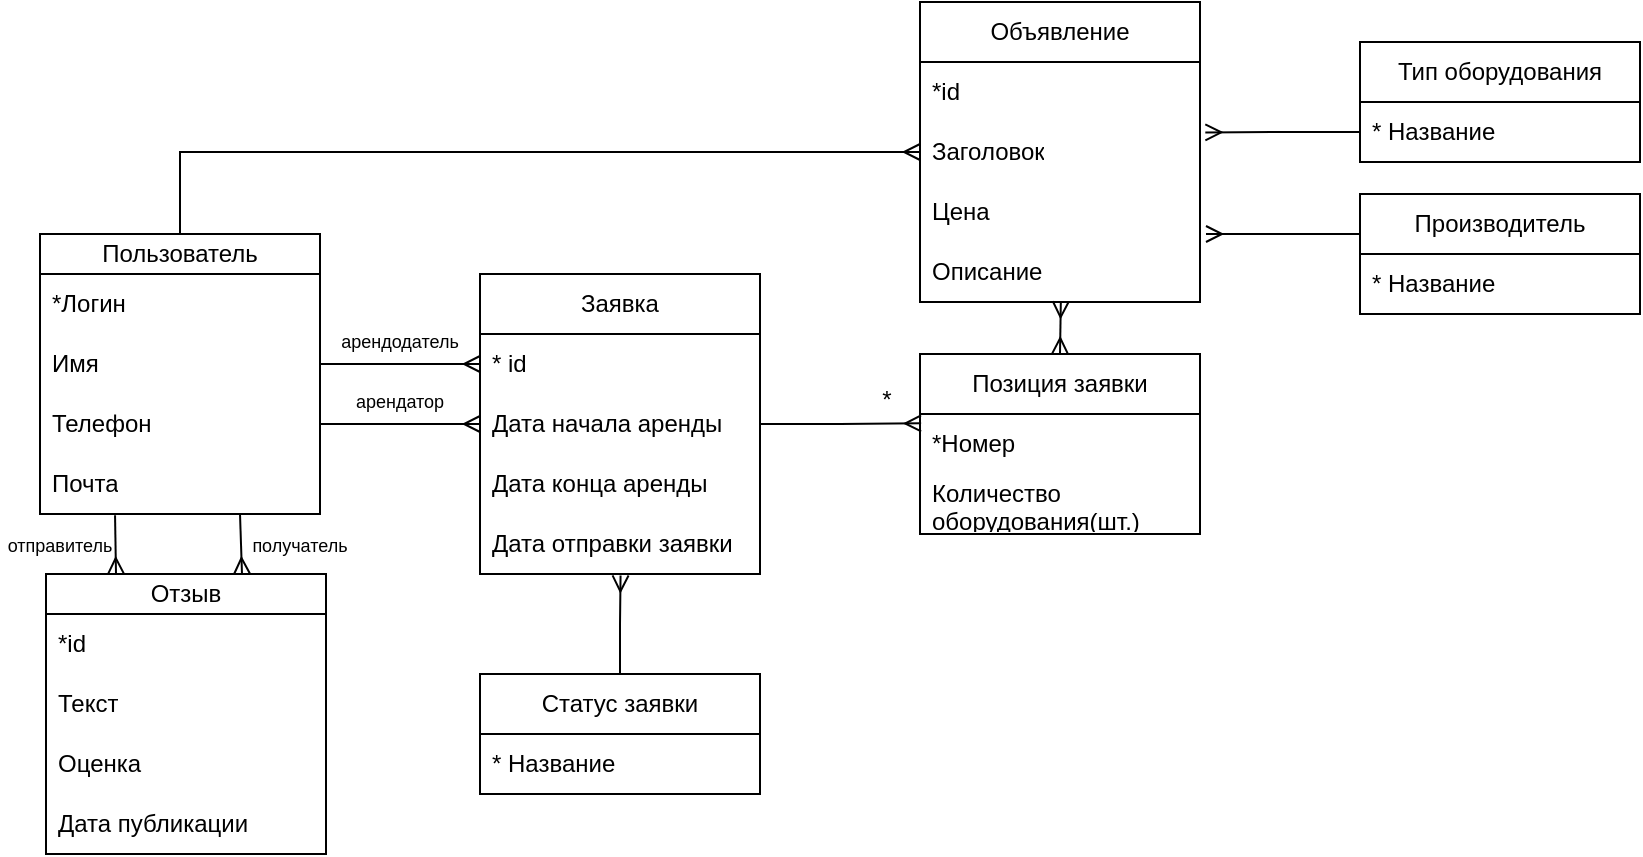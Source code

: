 <mxfile version="24.8.4">
  <diagram name="Страница — 1" id="BF3L00qAtoyBX9MDakKE">
    <mxGraphModel dx="1002" dy="575" grid="1" gridSize="10" guides="1" tooltips="1" connect="1" arrows="1" fold="1" page="1" pageScale="1" pageWidth="827" pageHeight="1169" math="0" shadow="0">
      <root>
        <mxCell id="0" />
        <mxCell id="1" parent="0" />
        <mxCell id="Ga4UCCHP1vlxx3uCImCq-1" value="Пользователь" style="swimlane;fontStyle=0;childLayout=stackLayout;horizontal=1;startSize=20;horizontalStack=0;resizeParent=1;resizeParentMax=0;resizeLast=0;collapsible=1;marginBottom=0;whiteSpace=wrap;html=1;" parent="1" vertex="1">
          <mxGeometry x="110" y="160" width="140" height="140" as="geometry" />
        </mxCell>
        <mxCell id="Ga4UCCHP1vlxx3uCImCq-40" value="*Логин" style="text;strokeColor=none;fillColor=none;align=left;verticalAlign=middle;spacingLeft=4;spacingRight=4;overflow=hidden;points=[[0,0.5],[1,0.5]];portConstraint=eastwest;rotatable=0;whiteSpace=wrap;html=1;" parent="Ga4UCCHP1vlxx3uCImCq-1" vertex="1">
          <mxGeometry y="20" width="140" height="30" as="geometry" />
        </mxCell>
        <mxCell id="V5T4QRjda4hwOUKsm7u6-3" value="Имя" style="text;strokeColor=none;fillColor=none;align=left;verticalAlign=middle;spacingLeft=4;spacingRight=4;overflow=hidden;points=[[0,0.5],[1,0.5]];portConstraint=eastwest;rotatable=0;whiteSpace=wrap;html=1;" vertex="1" parent="Ga4UCCHP1vlxx3uCImCq-1">
          <mxGeometry y="50" width="140" height="30" as="geometry" />
        </mxCell>
        <mxCell id="Ga4UCCHP1vlxx3uCImCq-3" value="Телефон" style="text;strokeColor=none;fillColor=none;align=left;verticalAlign=middle;spacingLeft=4;spacingRight=4;overflow=hidden;points=[[0,0.5],[1,0.5]];portConstraint=eastwest;rotatable=0;whiteSpace=wrap;html=1;" parent="Ga4UCCHP1vlxx3uCImCq-1" vertex="1">
          <mxGeometry y="80" width="140" height="30" as="geometry" />
        </mxCell>
        <mxCell id="Ga4UCCHP1vlxx3uCImCq-4" value="Почта" style="text;strokeColor=none;fillColor=none;align=left;verticalAlign=middle;spacingLeft=4;spacingRight=4;overflow=hidden;points=[[0,0.5],[1,0.5]];portConstraint=eastwest;rotatable=0;whiteSpace=wrap;html=1;" parent="Ga4UCCHP1vlxx3uCImCq-1" vertex="1">
          <mxGeometry y="110" width="140" height="30" as="geometry" />
        </mxCell>
        <mxCell id="Ga4UCCHP1vlxx3uCImCq-5" value="Заявка" style="swimlane;fontStyle=0;childLayout=stackLayout;horizontal=1;startSize=30;horizontalStack=0;resizeParent=1;resizeParentMax=0;resizeLast=0;collapsible=1;marginBottom=0;whiteSpace=wrap;html=1;" parent="1" vertex="1">
          <mxGeometry x="330" y="180" width="140" height="150" as="geometry" />
        </mxCell>
        <mxCell id="Ga4UCCHP1vlxx3uCImCq-6" value="* id" style="text;strokeColor=none;fillColor=none;align=left;verticalAlign=middle;spacingLeft=4;spacingRight=4;overflow=hidden;points=[[0,0.5],[1,0.5]];portConstraint=eastwest;rotatable=0;whiteSpace=wrap;html=1;" parent="Ga4UCCHP1vlxx3uCImCq-5" vertex="1">
          <mxGeometry y="30" width="140" height="30" as="geometry" />
        </mxCell>
        <mxCell id="Ga4UCCHP1vlxx3uCImCq-7" value="Дата начала аренды" style="text;strokeColor=none;fillColor=none;align=left;verticalAlign=middle;spacingLeft=4;spacingRight=4;overflow=hidden;points=[[0,0.5],[1,0.5]];portConstraint=eastwest;rotatable=0;whiteSpace=wrap;html=1;" parent="Ga4UCCHP1vlxx3uCImCq-5" vertex="1">
          <mxGeometry y="60" width="140" height="30" as="geometry" />
        </mxCell>
        <mxCell id="Ga4UCCHP1vlxx3uCImCq-8" value="Дата конца аренды" style="text;strokeColor=none;fillColor=none;align=left;verticalAlign=middle;spacingLeft=4;spacingRight=4;overflow=hidden;points=[[0,0.5],[1,0.5]];portConstraint=eastwest;rotatable=0;whiteSpace=wrap;html=1;" parent="Ga4UCCHP1vlxx3uCImCq-5" vertex="1">
          <mxGeometry y="90" width="140" height="30" as="geometry" />
        </mxCell>
        <mxCell id="V5T4QRjda4hwOUKsm7u6-12" value="Дата отправки заявки" style="text;strokeColor=none;fillColor=none;align=left;verticalAlign=middle;spacingLeft=4;spacingRight=4;overflow=hidden;points=[[0,0.5],[1,0.5]];portConstraint=eastwest;rotatable=0;whiteSpace=wrap;html=1;" vertex="1" parent="Ga4UCCHP1vlxx3uCImCq-5">
          <mxGeometry y="120" width="140" height="30" as="geometry" />
        </mxCell>
        <mxCell id="Ga4UCCHP1vlxx3uCImCq-9" value="Объявление" style="swimlane;fontStyle=0;childLayout=stackLayout;horizontal=1;startSize=30;horizontalStack=0;resizeParent=1;resizeParentMax=0;resizeLast=0;collapsible=1;marginBottom=0;whiteSpace=wrap;html=1;" parent="1" vertex="1">
          <mxGeometry x="550" y="44" width="140" height="150" as="geometry" />
        </mxCell>
        <mxCell id="Ga4UCCHP1vlxx3uCImCq-10" value="*id" style="text;strokeColor=none;fillColor=none;align=left;verticalAlign=middle;spacingLeft=4;spacingRight=4;overflow=hidden;points=[[0,0.5],[1,0.5]];portConstraint=eastwest;rotatable=0;whiteSpace=wrap;html=1;" parent="Ga4UCCHP1vlxx3uCImCq-9" vertex="1">
          <mxGeometry y="30" width="140" height="30" as="geometry" />
        </mxCell>
        <mxCell id="Ga4UCCHP1vlxx3uCImCq-11" value="Заголовок" style="text;strokeColor=none;fillColor=none;align=left;verticalAlign=middle;spacingLeft=4;spacingRight=4;overflow=hidden;points=[[0,0.5],[1,0.5]];portConstraint=eastwest;rotatable=0;whiteSpace=wrap;html=1;" parent="Ga4UCCHP1vlxx3uCImCq-9" vertex="1">
          <mxGeometry y="60" width="140" height="30" as="geometry" />
        </mxCell>
        <mxCell id="Ga4UCCHP1vlxx3uCImCq-12" value="Цена" style="text;strokeColor=none;fillColor=none;align=left;verticalAlign=middle;spacingLeft=4;spacingRight=4;overflow=hidden;points=[[0,0.5],[1,0.5]];portConstraint=eastwest;rotatable=0;whiteSpace=wrap;html=1;" parent="Ga4UCCHP1vlxx3uCImCq-9" vertex="1">
          <mxGeometry y="90" width="140" height="30" as="geometry" />
        </mxCell>
        <mxCell id="Ga4UCCHP1vlxx3uCImCq-38" value="Описание" style="text;strokeColor=none;fillColor=none;align=left;verticalAlign=middle;spacingLeft=4;spacingRight=4;overflow=hidden;points=[[0,0.5],[1,0.5]];portConstraint=eastwest;rotatable=0;whiteSpace=wrap;html=1;" parent="Ga4UCCHP1vlxx3uCImCq-9" vertex="1">
          <mxGeometry y="120" width="140" height="30" as="geometry" />
        </mxCell>
        <mxCell id="Ga4UCCHP1vlxx3uCImCq-13" value="Производитель" style="swimlane;fontStyle=0;childLayout=stackLayout;horizontal=1;startSize=30;horizontalStack=0;resizeParent=1;resizeParentMax=0;resizeLast=0;collapsible=1;marginBottom=0;whiteSpace=wrap;html=1;" parent="1" vertex="1">
          <mxGeometry x="770" y="140" width="140" height="60" as="geometry" />
        </mxCell>
        <mxCell id="Ga4UCCHP1vlxx3uCImCq-14" value="* Название" style="text;strokeColor=none;fillColor=none;align=left;verticalAlign=middle;spacingLeft=4;spacingRight=4;overflow=hidden;points=[[0,0.5],[1,0.5]];portConstraint=eastwest;rotatable=0;whiteSpace=wrap;html=1;" parent="Ga4UCCHP1vlxx3uCImCq-13" vertex="1">
          <mxGeometry y="30" width="140" height="30" as="geometry" />
        </mxCell>
        <mxCell id="Ga4UCCHP1vlxx3uCImCq-17" value="Тип оборудования" style="swimlane;fontStyle=0;childLayout=stackLayout;horizontal=1;startSize=30;horizontalStack=0;resizeParent=1;resizeParentMax=0;resizeLast=0;collapsible=1;marginBottom=0;whiteSpace=wrap;html=1;" parent="1" vertex="1">
          <mxGeometry x="770" y="64" width="140" height="60" as="geometry" />
        </mxCell>
        <mxCell id="Ga4UCCHP1vlxx3uCImCq-18" value="* Название" style="text;strokeColor=none;fillColor=none;align=left;verticalAlign=middle;spacingLeft=4;spacingRight=4;overflow=hidden;points=[[0,0.5],[1,0.5]];portConstraint=eastwest;rotatable=0;whiteSpace=wrap;html=1;" parent="Ga4UCCHP1vlxx3uCImCq-17" vertex="1">
          <mxGeometry y="30" width="140" height="30" as="geometry" />
        </mxCell>
        <mxCell id="Ga4UCCHP1vlxx3uCImCq-21" value="Позиция заявки" style="swimlane;fontStyle=0;childLayout=stackLayout;horizontal=1;startSize=30;horizontalStack=0;resizeParent=1;resizeParentMax=0;resizeLast=0;collapsible=1;marginBottom=0;whiteSpace=wrap;html=1;" parent="1" vertex="1">
          <mxGeometry x="550" y="220" width="140" height="90" as="geometry" />
        </mxCell>
        <mxCell id="Ga4UCCHP1vlxx3uCImCq-22" value="*Номер" style="text;strokeColor=none;fillColor=none;align=left;verticalAlign=middle;spacingLeft=4;spacingRight=4;overflow=hidden;points=[[0,0.5],[1,0.5]];portConstraint=eastwest;rotatable=0;whiteSpace=wrap;html=1;" parent="Ga4UCCHP1vlxx3uCImCq-21" vertex="1">
          <mxGeometry y="30" width="140" height="30" as="geometry" />
        </mxCell>
        <mxCell id="V5T4QRjda4hwOUKsm7u6-1" value="Количество оборудования(шт.)" style="text;strokeColor=none;fillColor=none;align=left;verticalAlign=middle;spacingLeft=4;spacingRight=4;overflow=hidden;points=[[0,0.5],[1,0.5]];portConstraint=eastwest;rotatable=0;whiteSpace=wrap;html=1;" vertex="1" parent="Ga4UCCHP1vlxx3uCImCq-21">
          <mxGeometry y="60" width="140" height="30" as="geometry" />
        </mxCell>
        <mxCell id="Ga4UCCHP1vlxx3uCImCq-27" value="Статус заявки" style="swimlane;fontStyle=0;childLayout=stackLayout;horizontal=1;startSize=30;horizontalStack=0;resizeParent=1;resizeParentMax=0;resizeLast=0;collapsible=1;marginBottom=0;whiteSpace=wrap;html=1;" parent="1" vertex="1">
          <mxGeometry x="330" y="380" width="140" height="60" as="geometry" />
        </mxCell>
        <mxCell id="Ga4UCCHP1vlxx3uCImCq-28" value="* Название" style="text;strokeColor=none;fillColor=none;align=left;verticalAlign=middle;spacingLeft=4;spacingRight=4;overflow=hidden;points=[[0,0.5],[1,0.5]];portConstraint=eastwest;rotatable=0;whiteSpace=wrap;html=1;" parent="Ga4UCCHP1vlxx3uCImCq-27" vertex="1">
          <mxGeometry y="30" width="140" height="30" as="geometry" />
        </mxCell>
        <mxCell id="Ga4UCCHP1vlxx3uCImCq-29" style="edgeStyle=orthogonalEdgeStyle;rounded=0;orthogonalLoop=1;jettySize=auto;html=1;exitX=0.5;exitY=0;exitDx=0;exitDy=0;entryX=0.502;entryY=1.024;entryDx=0;entryDy=0;entryPerimeter=0;endArrow=ERmany;endFill=0;" parent="1" source="Ga4UCCHP1vlxx3uCImCq-27" target="V5T4QRjda4hwOUKsm7u6-12" edge="1">
          <mxGeometry relative="1" as="geometry">
            <mxPoint x="398.46" y="300" as="targetPoint" />
          </mxGeometry>
        </mxCell>
        <mxCell id="Ga4UCCHP1vlxx3uCImCq-30" style="edgeStyle=orthogonalEdgeStyle;rounded=0;orthogonalLoop=1;jettySize=auto;html=1;exitX=1;exitY=0.5;exitDx=0;exitDy=0;entryX=0.004;entryY=0.156;entryDx=0;entryDy=0;entryPerimeter=0;endArrow=ERmany;endFill=0;" parent="1" source="Ga4UCCHP1vlxx3uCImCq-7" target="Ga4UCCHP1vlxx3uCImCq-22" edge="1">
          <mxGeometry relative="1" as="geometry" />
        </mxCell>
        <mxCell id="Ga4UCCHP1vlxx3uCImCq-31" value="*" style="text;html=1;align=center;verticalAlign=middle;resizable=0;points=[];autosize=1;strokeColor=none;fillColor=none;" parent="1" vertex="1">
          <mxGeometry x="518" y="228" width="30" height="30" as="geometry" />
        </mxCell>
        <mxCell id="Ga4UCCHP1vlxx3uCImCq-32" style="edgeStyle=orthogonalEdgeStyle;rounded=0;orthogonalLoop=1;jettySize=auto;html=1;exitX=0;exitY=0.5;exitDx=0;exitDy=0;entryX=1.019;entryY=0.173;entryDx=0;entryDy=0;entryPerimeter=0;endArrow=ERmany;endFill=0;" parent="1" source="Ga4UCCHP1vlxx3uCImCq-18" target="Ga4UCCHP1vlxx3uCImCq-11" edge="1">
          <mxGeometry relative="1" as="geometry" />
        </mxCell>
        <mxCell id="Ga4UCCHP1vlxx3uCImCq-35" value="" style="endArrow=ERmany;html=1;rounded=0;endFill=0;entryX=0.5;entryY=0;entryDx=0;entryDy=0;exitX=0.503;exitY=0.989;exitDx=0;exitDy=0;exitPerimeter=0;startArrow=ERmany;startFill=0;" parent="1" source="Ga4UCCHP1vlxx3uCImCq-38" edge="1" target="Ga4UCCHP1vlxx3uCImCq-21">
          <mxGeometry width="50" height="50" relative="1" as="geometry">
            <mxPoint x="620" y="200" as="sourcePoint" />
            <mxPoint x="570" y="210" as="targetPoint" />
          </mxGeometry>
        </mxCell>
        <mxCell id="V5T4QRjda4hwOUKsm7u6-2" value="" style="endArrow=ERmany;html=1;rounded=0;entryX=0;entryY=0.5;entryDx=0;entryDy=0;exitX=0.5;exitY=0;exitDx=0;exitDy=0;endFill=0;" edge="1" parent="1" source="Ga4UCCHP1vlxx3uCImCq-1" target="Ga4UCCHP1vlxx3uCImCq-11">
          <mxGeometry width="50" height="50" relative="1" as="geometry">
            <mxPoint x="270" y="90" as="sourcePoint" />
            <mxPoint x="320" y="40" as="targetPoint" />
            <Array as="points">
              <mxPoint x="180" y="119" />
            </Array>
          </mxGeometry>
        </mxCell>
        <mxCell id="V5T4QRjda4hwOUKsm7u6-4" value="Отзыв" style="swimlane;fontStyle=0;childLayout=stackLayout;horizontal=1;startSize=20;horizontalStack=0;resizeParent=1;resizeParentMax=0;resizeLast=0;collapsible=1;marginBottom=0;whiteSpace=wrap;html=1;" vertex="1" parent="1">
          <mxGeometry x="113" y="330" width="140" height="140" as="geometry" />
        </mxCell>
        <mxCell id="V5T4QRjda4hwOUKsm7u6-5" value="*id" style="text;strokeColor=none;fillColor=none;align=left;verticalAlign=middle;spacingLeft=4;spacingRight=4;overflow=hidden;points=[[0,0.5],[1,0.5]];portConstraint=eastwest;rotatable=0;whiteSpace=wrap;html=1;" vertex="1" parent="V5T4QRjda4hwOUKsm7u6-4">
          <mxGeometry y="20" width="140" height="30" as="geometry" />
        </mxCell>
        <mxCell id="V5T4QRjda4hwOUKsm7u6-6" value="Текст" style="text;strokeColor=none;fillColor=none;align=left;verticalAlign=middle;spacingLeft=4;spacingRight=4;overflow=hidden;points=[[0,0.5],[1,0.5]];portConstraint=eastwest;rotatable=0;whiteSpace=wrap;html=1;" vertex="1" parent="V5T4QRjda4hwOUKsm7u6-4">
          <mxGeometry y="50" width="140" height="30" as="geometry" />
        </mxCell>
        <mxCell id="V5T4QRjda4hwOUKsm7u6-7" value="Оценка" style="text;strokeColor=none;fillColor=none;align=left;verticalAlign=middle;spacingLeft=4;spacingRight=4;overflow=hidden;points=[[0,0.5],[1,0.5]];portConstraint=eastwest;rotatable=0;whiteSpace=wrap;html=1;" vertex="1" parent="V5T4QRjda4hwOUKsm7u6-4">
          <mxGeometry y="80" width="140" height="30" as="geometry" />
        </mxCell>
        <mxCell id="V5T4QRjda4hwOUKsm7u6-8" value="Дата публикации" style="text;strokeColor=none;fillColor=none;align=left;verticalAlign=middle;spacingLeft=4;spacingRight=4;overflow=hidden;points=[[0,0.5],[1,0.5]];portConstraint=eastwest;rotatable=0;whiteSpace=wrap;html=1;" vertex="1" parent="V5T4QRjda4hwOUKsm7u6-4">
          <mxGeometry y="110" width="140" height="30" as="geometry" />
        </mxCell>
        <mxCell id="V5T4QRjda4hwOUKsm7u6-9" value="" style="endArrow=ERmany;html=1;rounded=0;exitX=0.268;exitY=1.021;exitDx=0;exitDy=0;exitPerimeter=0;entryX=0.25;entryY=0;entryDx=0;entryDy=0;endFill=0;" edge="1" parent="1" source="Ga4UCCHP1vlxx3uCImCq-4" target="V5T4QRjda4hwOUKsm7u6-4">
          <mxGeometry width="50" height="50" relative="1" as="geometry">
            <mxPoint x="120" y="330" as="sourcePoint" />
            <mxPoint x="330" y="250" as="targetPoint" />
          </mxGeometry>
        </mxCell>
        <mxCell id="V5T4QRjda4hwOUKsm7u6-11" style="edgeStyle=orthogonalEdgeStyle;rounded=0;orthogonalLoop=1;jettySize=auto;html=1;exitX=0;exitY=0.5;exitDx=0;exitDy=0;entryX=1.019;entryY=0.173;entryDx=0;entryDy=0;entryPerimeter=0;endArrow=ERmany;endFill=0;" edge="1" parent="1">
          <mxGeometry relative="1" as="geometry">
            <mxPoint x="770" y="160" as="sourcePoint" />
            <mxPoint x="693" y="160" as="targetPoint" />
          </mxGeometry>
        </mxCell>
        <mxCell id="Ga4UCCHP1vlxx3uCImCq-34" style="edgeStyle=orthogonalEdgeStyle;rounded=0;orthogonalLoop=1;jettySize=auto;html=1;exitX=1;exitY=0.5;exitDx=0;exitDy=0;entryX=0;entryY=0.5;entryDx=0;entryDy=0;endArrow=ERmany;endFill=0;startArrow=none;startFill=0;" parent="1" source="Ga4UCCHP1vlxx3uCImCq-3" target="Ga4UCCHP1vlxx3uCImCq-7" edge="1">
          <mxGeometry relative="1" as="geometry" />
        </mxCell>
        <mxCell id="V5T4QRjda4hwOUKsm7u6-13" value="&lt;font style=&quot;font-size: 9px;&quot;&gt;арендатор&lt;/font&gt;" style="text;html=1;align=center;verticalAlign=middle;whiteSpace=wrap;rounded=0;" vertex="1" parent="1">
          <mxGeometry x="260" y="228" width="60" height="30" as="geometry" />
        </mxCell>
        <mxCell id="V5T4QRjda4hwOUKsm7u6-14" value="&lt;font style=&quot;font-size: 9px;&quot;&gt;арендодатель&lt;/font&gt;" style="text;html=1;align=center;verticalAlign=middle;whiteSpace=wrap;rounded=0;" vertex="1" parent="1">
          <mxGeometry x="260" y="198" width="60" height="30" as="geometry" />
        </mxCell>
        <mxCell id="V5T4QRjda4hwOUKsm7u6-15" style="edgeStyle=orthogonalEdgeStyle;rounded=0;orthogonalLoop=1;jettySize=auto;html=1;exitX=1;exitY=0.5;exitDx=0;exitDy=0;entryX=0;entryY=0.5;entryDx=0;entryDy=0;endArrow=ERmany;endFill=0;startArrow=none;startFill=0;" edge="1" parent="1">
          <mxGeometry relative="1" as="geometry">
            <mxPoint x="250" y="225" as="sourcePoint" />
            <mxPoint x="330" y="225" as="targetPoint" />
          </mxGeometry>
        </mxCell>
        <mxCell id="V5T4QRjda4hwOUKsm7u6-18" value="" style="endArrow=ERmany;html=1;rounded=0;endFill=0;" edge="1" parent="1">
          <mxGeometry width="50" height="50" relative="1" as="geometry">
            <mxPoint x="210" y="300" as="sourcePoint" />
            <mxPoint x="211" y="330" as="targetPoint" />
          </mxGeometry>
        </mxCell>
        <mxCell id="V5T4QRjda4hwOUKsm7u6-19" value="&lt;font style=&quot;font-size: 9px;&quot;&gt;отправитель&lt;/font&gt;" style="text;html=1;align=center;verticalAlign=middle;whiteSpace=wrap;rounded=0;" vertex="1" parent="1">
          <mxGeometry x="90" y="300" width="60" height="30" as="geometry" />
        </mxCell>
        <mxCell id="V5T4QRjda4hwOUKsm7u6-20" value="&lt;font style=&quot;font-size: 9px;&quot;&gt;получатель&lt;/font&gt;" style="text;html=1;align=center;verticalAlign=middle;whiteSpace=wrap;rounded=0;" vertex="1" parent="1">
          <mxGeometry x="210" y="300" width="60" height="30" as="geometry" />
        </mxCell>
      </root>
    </mxGraphModel>
  </diagram>
</mxfile>
